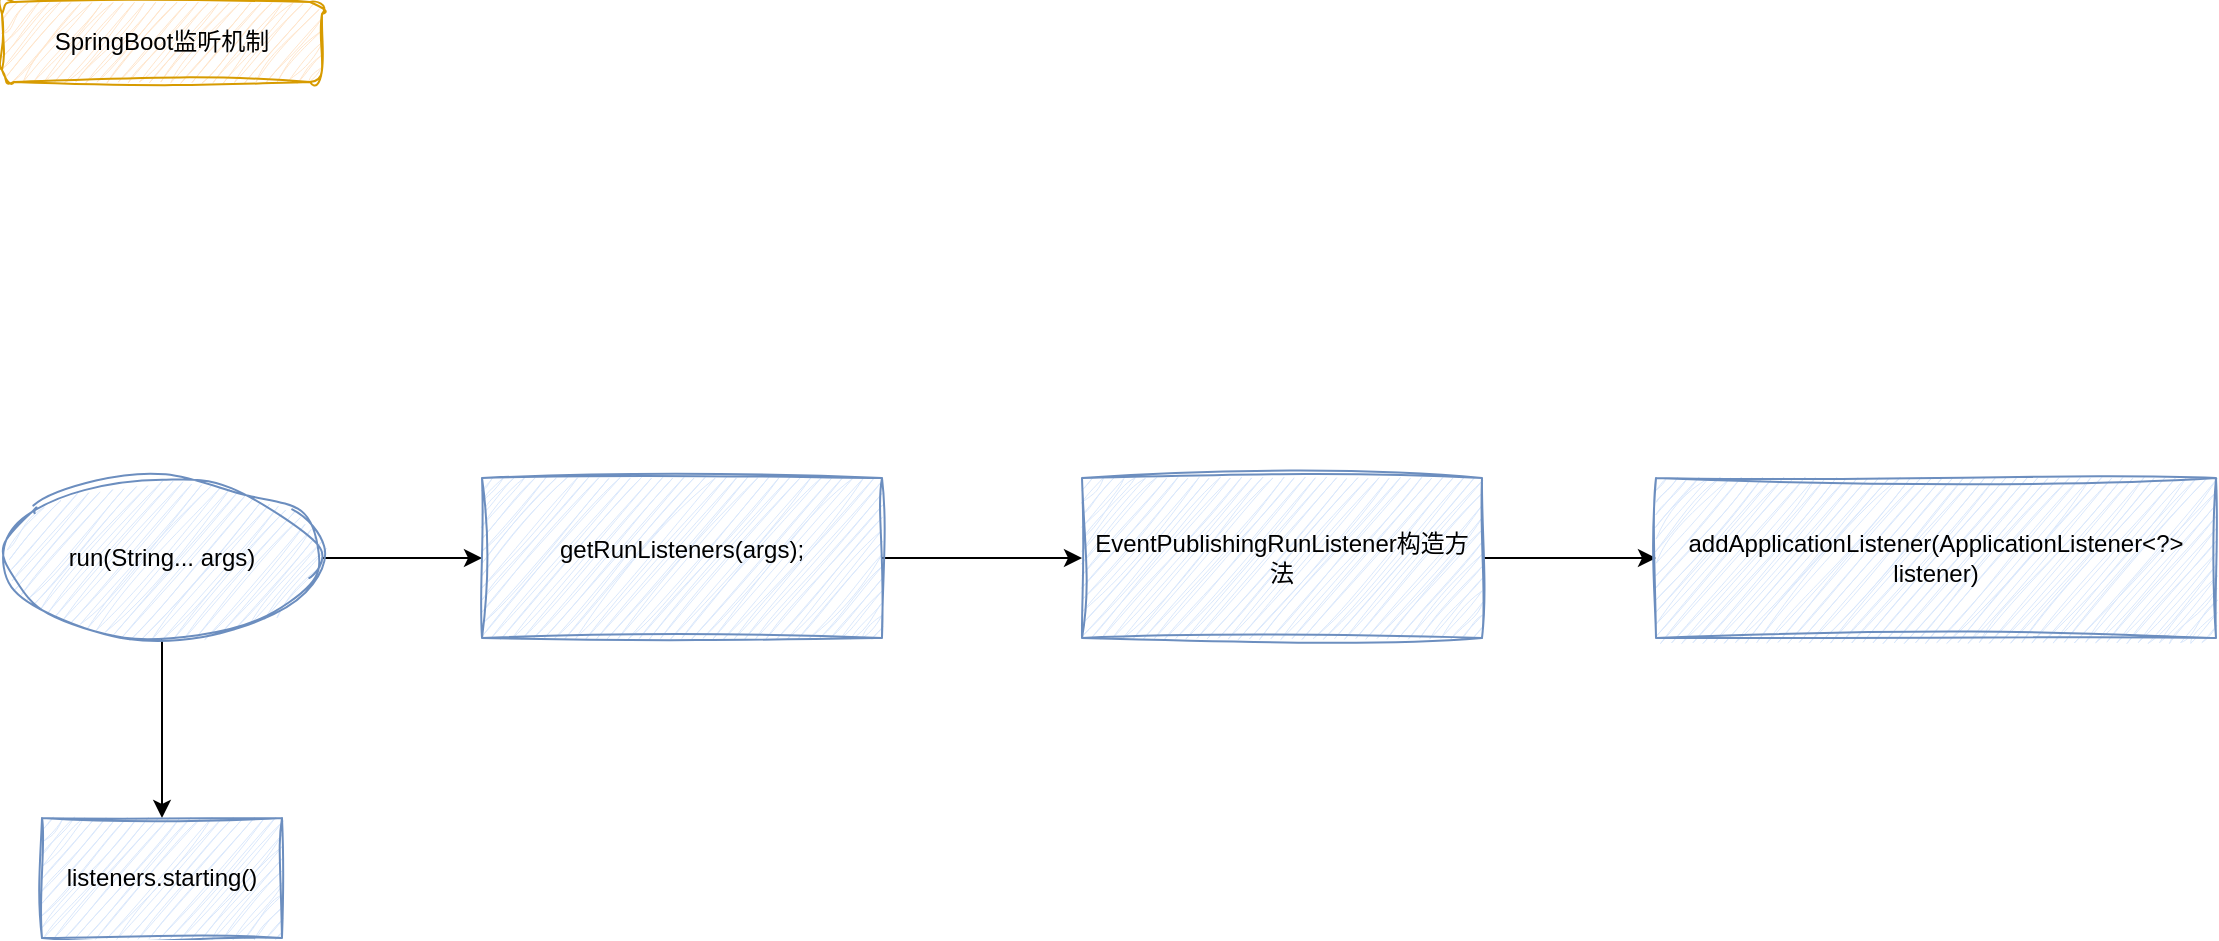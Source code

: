 <mxfile version="28.1.2">
  <diagram name="第 1 页" id="PSl1u1BglQWdJnfaEz9b">
    <mxGraphModel dx="1213" dy="730" grid="1" gridSize="10" guides="1" tooltips="1" connect="1" arrows="1" fold="1" page="1" pageScale="1" pageWidth="827" pageHeight="1169" math="0" shadow="0">
      <root>
        <mxCell id="0" />
        <mxCell id="1" parent="0" />
        <mxCell id="O35hwrU90b6vnKT5RkCT-1" value="SpringBoot监听机制" style="rounded=1;whiteSpace=wrap;html=1;fillColor=#ffe6cc;strokeColor=#d79b00;sketch=1;curveFitting=1;jiggle=2;" vertex="1" parent="1">
          <mxGeometry width="160" height="40" as="geometry" />
        </mxCell>
        <mxCell id="O35hwrU90b6vnKT5RkCT-4" value="" style="edgeStyle=orthogonalEdgeStyle;rounded=0;orthogonalLoop=1;jettySize=auto;html=1;" edge="1" parent="1" source="O35hwrU90b6vnKT5RkCT-2">
          <mxGeometry relative="1" as="geometry">
            <mxPoint x="240" y="278" as="targetPoint" />
          </mxGeometry>
        </mxCell>
        <mxCell id="O35hwrU90b6vnKT5RkCT-11" value="" style="edgeStyle=orthogonalEdgeStyle;rounded=0;orthogonalLoop=1;jettySize=auto;html=1;" edge="1" parent="1" source="O35hwrU90b6vnKT5RkCT-2" target="O35hwrU90b6vnKT5RkCT-10">
          <mxGeometry relative="1" as="geometry" />
        </mxCell>
        <mxCell id="O35hwrU90b6vnKT5RkCT-2" value="&lt;div class=&quot;lake-content&quot;&gt;&lt;span class=&quot;ne-text&quot;&gt;run(String... args)&lt;/span&gt;&lt;/div&gt;" style="ellipse;whiteSpace=wrap;html=1;sketch=1;curveFitting=1;jiggle=2;fillColor=#dae8fc;strokeColor=#6c8ebf;" vertex="1" parent="1">
          <mxGeometry y="238" width="160" height="80" as="geometry" />
        </mxCell>
        <mxCell id="O35hwrU90b6vnKT5RkCT-7" value="" style="edgeStyle=orthogonalEdgeStyle;rounded=0;orthogonalLoop=1;jettySize=auto;html=1;" edge="1" parent="1" source="O35hwrU90b6vnKT5RkCT-5" target="O35hwrU90b6vnKT5RkCT-6">
          <mxGeometry relative="1" as="geometry" />
        </mxCell>
        <mxCell id="O35hwrU90b6vnKT5RkCT-5" value="EventPublishingRunListener构造方法" style="rounded=0;whiteSpace=wrap;html=1;fillColor=#dae8fc;strokeColor=#6c8ebf;sketch=1;curveFitting=1;jiggle=2;" vertex="1" parent="1">
          <mxGeometry x="540" y="238" width="200" height="80" as="geometry" />
        </mxCell>
        <mxCell id="O35hwrU90b6vnKT5RkCT-6" value="addApplicationListener(ApplicationListener&amp;lt;?&amp;gt; listener)" style="rounded=0;whiteSpace=wrap;html=1;fillColor=#dae8fc;strokeColor=#6c8ebf;sketch=1;curveFitting=1;jiggle=2;" vertex="1" parent="1">
          <mxGeometry x="827" y="238" width="280" height="80" as="geometry" />
        </mxCell>
        <mxCell id="O35hwrU90b6vnKT5RkCT-9" style="edgeStyle=orthogonalEdgeStyle;rounded=0;orthogonalLoop=1;jettySize=auto;html=1;entryX=0;entryY=0.5;entryDx=0;entryDy=0;" edge="1" parent="1" source="O35hwrU90b6vnKT5RkCT-8" target="O35hwrU90b6vnKT5RkCT-5">
          <mxGeometry relative="1" as="geometry" />
        </mxCell>
        <mxCell id="O35hwrU90b6vnKT5RkCT-8" value="&lt;div class=&quot;lake-content&quot;&gt;&lt;p style=&quot;margin: 0; padding: 0; min-height: 24px&quot; class=&quot;ne-p&quot; id=&quot;u0cedb32c&quot;&gt;&lt;span class=&quot;ne-text&quot;&gt;getRunListeners(args);&lt;/span&gt;&lt;/p&gt;&lt;/div&gt;" style="rounded=0;whiteSpace=wrap;html=1;fillColor=#dae8fc;strokeColor=#6c8ebf;sketch=1;curveFitting=1;jiggle=2;" vertex="1" parent="1">
          <mxGeometry x="240" y="238" width="200" height="80" as="geometry" />
        </mxCell>
        <mxCell id="O35hwrU90b6vnKT5RkCT-10" value="&lt;div class=&quot;lake-content&quot;&gt;&lt;span class=&quot;ne-text&quot;&gt;listeners.starting()&lt;/span&gt;&lt;/div&gt;" style="whiteSpace=wrap;html=1;fillColor=#dae8fc;strokeColor=#6c8ebf;sketch=1;curveFitting=1;jiggle=2;" vertex="1" parent="1">
          <mxGeometry x="20" y="408" width="120" height="60" as="geometry" />
        </mxCell>
      </root>
    </mxGraphModel>
  </diagram>
</mxfile>

